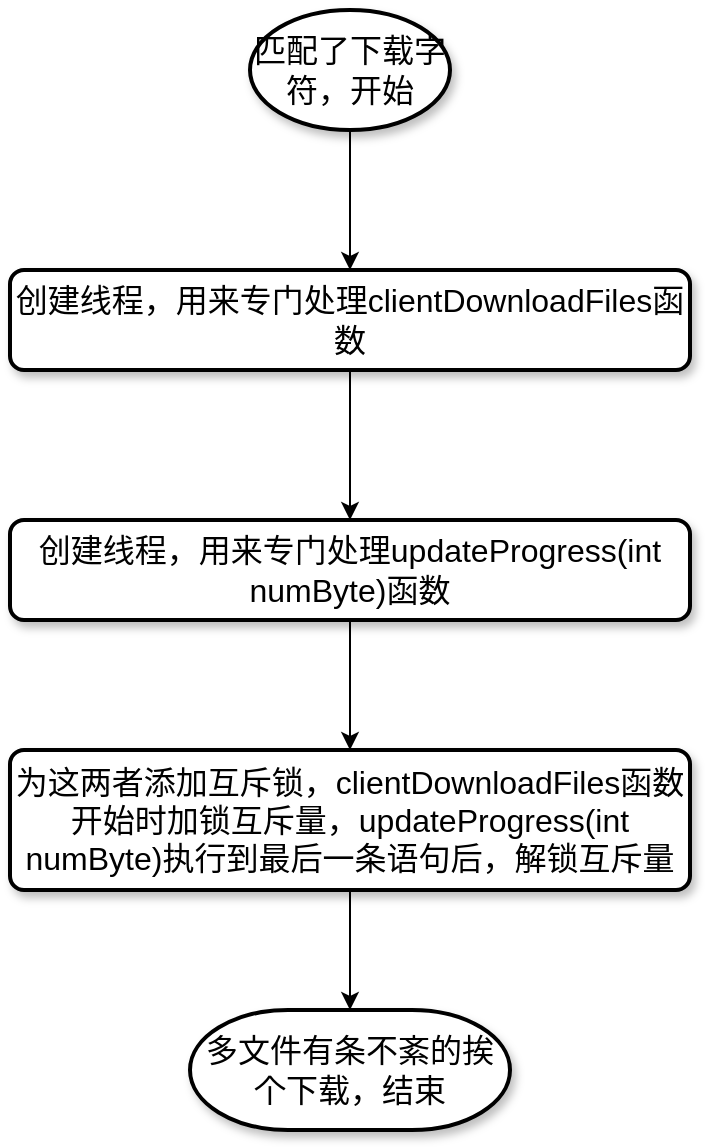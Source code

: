 <mxfile type="github" version="10.6.3"><diagram id="yjZx8bwayADS1JlCAIRy" name="第 1 页"><mxGraphModel shadow="0" math="0" pageHeight="1169" pageWidth="827" pageScale="1" page="1" fold="1" arrows="1" connect="1" tooltips="1" guides="1" gridSize="10" dy="1851" dx="1501" grid="1"><root><mxCell id="0" /><mxCell id="1" parent="0" /><mxCell id="YbjzXu95EAzyrto4nVr5-13" value="" parent="1" style="group" vertex="1" connectable="0"><mxGeometry as="geometry" y="-610" x="-620" width="340" height="560" /></mxCell><mxCell id="7e3zeG-95C3nW_ZZLCxD-6" value="匹配了下载字符，开始&lt;br&gt;" parent="YbjzXu95EAzyrto4nVr5-13" style="strokeWidth=2;html=1;shape=mxgraph.flowchart.start_1;whiteSpace=wrap;shadow=1;fontSize=16;" vertex="1"><mxGeometry as="geometry" x="120" width="100" height="60" /></mxCell><mxCell id="YbjzXu95EAzyrto4nVr5-1" value="&lt;font style=&quot;font-size: 16px&quot;&gt;创建线程，用来专门处理clientDownloadFiles函数&lt;/font&gt;&lt;br style=&quot;font-size: 16px&quot;&gt;" parent="YbjzXu95EAzyrto4nVr5-13" style="rounded=1;whiteSpace=wrap;html=1;absoluteArcSize=1;arcSize=14;strokeWidth=2;shadow=1;" vertex="1"><mxGeometry as="geometry" y="130" width="340" height="50" /></mxCell><mxCell id="YbjzXu95EAzyrto4nVr5-2" value="" parent="YbjzXu95EAzyrto4nVr5-13" style="edgeStyle=orthogonalEdgeStyle;rounded=0;orthogonalLoop=1;jettySize=auto;html=1;" edge="1" source="7e3zeG-95C3nW_ZZLCxD-6" target="YbjzXu95EAzyrto4nVr5-1"><mxGeometry as="geometry" relative="1" /></mxCell><mxCell id="YbjzXu95EAzyrto4nVr5-3" value="&lt;font style=&quot;font-size: 16px&quot;&gt;创建线程，用来专门处理updateProgress(int numByte)函数&lt;/font&gt;&lt;br style=&quot;font-size: 16px&quot;&gt;" parent="YbjzXu95EAzyrto4nVr5-13" style="rounded=1;whiteSpace=wrap;html=1;absoluteArcSize=1;arcSize=14;strokeWidth=2;shadow=1;" vertex="1"><mxGeometry as="geometry" y="255" width="340" height="50" /></mxCell><mxCell id="YbjzXu95EAzyrto4nVr5-4" value="" parent="YbjzXu95EAzyrto4nVr5-13" style="edgeStyle=orthogonalEdgeStyle;rounded=0;orthogonalLoop=1;jettySize=auto;html=1;" edge="1" source="YbjzXu95EAzyrto4nVr5-1" target="YbjzXu95EAzyrto4nVr5-3"><mxGeometry as="geometry" relative="1" /></mxCell><mxCell id="YbjzXu95EAzyrto4nVr5-5" value="&lt;font style=&quot;font-size: 16px&quot;&gt;为这两者添加互斥锁，clientDownloadFiles函数开始时加锁互斥量，updateProgress(int numByte)执行到最后一条语句后，解锁互斥量&lt;/font&gt;&lt;br style=&quot;font-size: 16px&quot;&gt;" parent="YbjzXu95EAzyrto4nVr5-13" style="rounded=1;whiteSpace=wrap;html=1;absoluteArcSize=1;arcSize=14;strokeWidth=2;shadow=1;" vertex="1"><mxGeometry as="geometry" y="370" width="340" height="70" /></mxCell><mxCell id="YbjzXu95EAzyrto4nVr5-6" value="" parent="YbjzXu95EAzyrto4nVr5-13" style="edgeStyle=orthogonalEdgeStyle;rounded=0;orthogonalLoop=1;jettySize=auto;html=1;" edge="1" source="YbjzXu95EAzyrto4nVr5-3" target="YbjzXu95EAzyrto4nVr5-5"><mxGeometry as="geometry" relative="1" /></mxCell><mxCell id="YbjzXu95EAzyrto4nVr5-9" value="&lt;font style=&quot;font-size: 16px&quot;&gt;多文件有条不紊的挨个下载，结束&lt;/font&gt;&lt;br style=&quot;font-size: 16px&quot;&gt;" parent="YbjzXu95EAzyrto4nVr5-13" style="strokeWidth=2;html=1;shape=mxgraph.flowchart.terminator;whiteSpace=wrap;shadow=1;" vertex="1"><mxGeometry as="geometry" y="500" x="90" width="160" height="60" /></mxCell><mxCell id="YbjzXu95EAzyrto4nVr5-12" value="" parent="YbjzXu95EAzyrto4nVr5-13" style="edgeStyle=orthogonalEdgeStyle;rounded=0;orthogonalLoop=1;jettySize=auto;html=1;" edge="1" source="YbjzXu95EAzyrto4nVr5-5" target="YbjzXu95EAzyrto4nVr5-9"><mxGeometry as="geometry" relative="1" /></mxCell></root></mxGraphModel></diagram></mxfile>